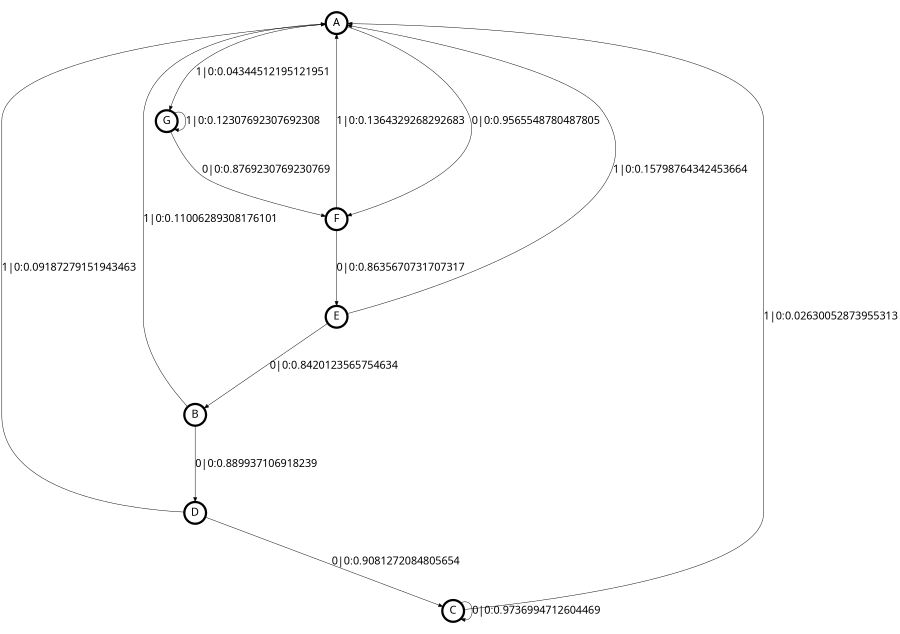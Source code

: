 digraph  {
size = "6,8.5";
ratio = "fill";
node
[shape = circle];
node [fontsize = 24];
node [penwidth = 5];
edge [fontsize = 24];
node [fontname = "CMU Serif Roman"];
graph [fontname = "CMU Serif Roman"];
edge [fontname = "CMU Serif Roman"];
A -> F [label = "0|0:0.9565548780487805\l"];
A -> G [label = "1|0:0.04344512195121951\l"];
B -> A [label = "1|0:0.11006289308176101\l"];
B -> D [label = "0|0:0.889937106918239\l"];
C -> A [label = "1|0:0.02630052873955313\l"];
C -> C [label = "0|0:0.9736994712604469\l"];
D -> A [label = "1|0:0.09187279151943463\l"];
D -> C [label = "0|0:0.9081272084805654\l"];
E -> A [label = "1|0:0.15798764342453664\l"];
E -> B [label = "0|0:0.8420123565754634\l"];
F -> A [label = "1|0:0.1364329268292683\l"];
F -> E [label = "0|0:0.8635670731707317\l"];
G -> F [label = "0|0:0.8769230769230769\l"];
G -> G [label = "1|0:0.12307692307692308\l"];
}